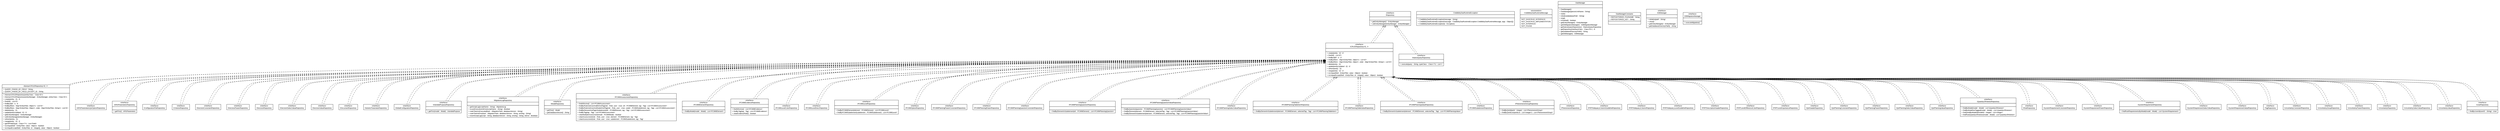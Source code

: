 #!/usr/local/bin/dot
#
# Class diagram 
# Generated by UMLGraph version R5_6-24-gf6e263 (http://www.umlgraph.org/)
#

digraph G {
	edge [fontname="arial",fontsize=10,labelfontname="arial",labelfontsize=10];
	node [fontname="arial",fontsize=10,shape=plaintext];
	nodesep=0.25;
	ranksep=0.5;
	// gov.sandia.cf.dao.AbstractCRUDRepository<E, I>
	c7329 [label=<<table title="gov.sandia.cf.dao.AbstractCRUDRepository" border="0" cellborder="1" cellspacing="0" cellpadding="2" port="p" href="./AbstractCRUDRepository.html">
		<tr><td><table border="0" cellspacing="0" cellpadding="1">
<tr><td align="center" balign="center"><font face="arial italic"> AbstractCRUDRepository&lt;E, I&gt; </font></td></tr>
		</table></td></tr>
		<tr><td><table border="0" cellspacing="0" cellpadding="1">
<tr><td align="left" balign="left"> + QUERY_FINDID_BY_FIELD : String </td></tr>
<tr><td align="left" balign="left"> + QUERY_FINDID_BY_FIELD_EXCEPT_ID : String </td></tr>
		</table></td></tr>
		<tr><td><table border="0" cellspacing="0" cellpadding="1">
<tr><td align="left" balign="left"> + AbstractCRUDRepository(entityClass : Class&lt;E&gt;) </td></tr>
<tr><td align="left" balign="left"> + AbstractCRUDRepository(entityManager : EntityManager, entityClass : Class&lt;E&gt;) </td></tr>
<tr><td align="left" balign="left"> + create(entity : E) : E </td></tr>
<tr><td align="left" balign="left"> + findAll() : List&lt;E&gt; </td></tr>
<tr><td align="left" balign="left"> + findById(id : I) : E </td></tr>
<tr><td align="left" balign="left"> + findBy(filters : Map&lt;EntityFilter, Object&gt;) : List&lt;E&gt; </td></tr>
<tr><td align="left" balign="left"> + findBy(filters : Map&lt;EntityFilter, Object&gt;, order : Map&lt;EntityFilter, String&gt;) : List&lt;E&gt; </td></tr>
<tr><td align="left" balign="left"> + delete(entity : E) </td></tr>
<tr><td align="left" balign="left"> + update(entityUpdated : E) : E </td></tr>
<tr><td align="left" balign="left"> + getEntityManager() : EntityManager </td></tr>
<tr><td align="left" balign="left"> + setEntityManager(entityManager : EntityManager) </td></tr>
<tr><td align="left" balign="left"> + refresh(entity : E) </td></tr>
<tr><td align="left" balign="left"> + merge(entity : E) : E </td></tr>
<tr><td align="left" balign="left"> + getAllFields(type : Class&lt;?&gt;) : List&lt;Field&gt; </td></tr>
<tr><td align="left" balign="left"> + isUnique(field : EntityFilter, value : Object) : boolean </td></tr>
<tr><td align="left" balign="left"> + isUniqueExcept(field : EntityFilter, id : Integer[], value : Object) : boolean </td></tr>
		</table></td></tr>
		</table>>, URL="./AbstractCRUDRepository.html", fontname="arial", fontcolor="black", fontsize=10.0];
	// gov.sandia.cf.dao.CredibilityDaoRuntimeException
	c7330 [label=<<table title="gov.sandia.cf.dao.CredibilityDaoRuntimeException" border="0" cellborder="1" cellspacing="0" cellpadding="2" port="p" href="./CredibilityDaoRuntimeException.html">
		<tr><td><table border="0" cellspacing="0" cellpadding="1">
<tr><td align="center" balign="center"> CredibilityDaoRuntimeException </td></tr>
		</table></td></tr>
		<tr><td><table border="0" cellspacing="0" cellpadding="1">
<tr><td align="left" balign="left">  </td></tr>
		</table></td></tr>
		<tr><td><table border="0" cellspacing="0" cellpadding="1">
<tr><td align="left" balign="left"> + CredibilityDaoRuntimeException(message : String) </td></tr>
<tr><td align="left" balign="left"> + CredibilityDaoRuntimeException(message : CredibilityDaoRuntimeException.CredibilityDaoRuntimeMessage, args : Object[]) </td></tr>
<tr><td align="left" balign="left"> + CredibilityDaoRuntimeException(e : Exception) </td></tr>
		</table></td></tr>
		</table>>, URL="./CredibilityDaoRuntimeException.html", fontname="arial", fontcolor="black", fontsize=10.0];
	// gov.sandia.cf.dao.CredibilityDaoRuntimeException.CredibilityDaoRuntimeMessage
	c7331 [label=<<table title="gov.sandia.cf.dao.CredibilityDaoRuntimeException.CredibilityDaoRuntimeMessage" border="0" cellborder="1" cellspacing="0" cellpadding="2" port="p" href="./CredibilityDaoRuntimeException.CredibilityDaoRuntimeMessage.html">
		<tr><td><table border="0" cellspacing="0" cellpadding="1">
<tr><td align="center" balign="center"> &#171;enumeration&#187; </td></tr>
<tr><td align="center" balign="center"> CredibilityDaoRuntimeMessage </td></tr>
		</table></td></tr>
		<tr><td><table border="0" cellspacing="0" cellpadding="1">
<tr><td align="left" balign="left">  </td></tr>
		</table></td></tr>
		<tr><td><table border="0" cellspacing="0" cellpadding="1">
<tr><td align="left" balign="left"> NOT_DAOCRUD_INTERFACE </td></tr>
<tr><td align="left" balign="left"> NOT_DAOCRUD_IMPLEMENTATION </td></tr>
<tr><td align="left" balign="left"> NOT_INTERFACE </td></tr>
<tr><td align="left" balign="left"> NOT_FOUND </td></tr>
		</table></td></tr>
		</table>>, URL="./CredibilityDaoRuntimeException.CredibilityDaoRuntimeMessage.html", fontname="arial", fontcolor="black", fontsize=10.0];
	// gov.sandia.cf.dao.DaoManager
	c7332 [label=<<table title="gov.sandia.cf.dao.DaoManager" border="0" cellborder="1" cellspacing="0" cellpadding="2" port="p" href="./DaoManager.html">
		<tr><td><table border="0" cellspacing="0" cellpadding="1">
<tr><td align="center" balign="center"> DaoManager </td></tr>
		</table></td></tr>
		<tr><td><table border="0" cellspacing="0" cellpadding="1">
<tr><td align="left" balign="left">  </td></tr>
		</table></td></tr>
		<tr><td><table border="0" cellspacing="0" cellpadding="1">
<tr><td align="left" balign="left"> + DaoManager() </td></tr>
<tr><td align="left" balign="left"> + DaoManager(persistUnitName : String) </td></tr>
<tr><td align="left" balign="left"> + start() </td></tr>
<tr><td align="left" balign="left"> + initialize(databasePath : String) </td></tr>
<tr><td align="left" balign="left"> + stop() </td></tr>
<tr><td align="left" balign="left"> + isStarted() : boolean </td></tr>
<tr><td align="left" balign="left"> + getEntityManager() : EntityManager </td></tr>
<tr><td align="left" balign="left"> + getDbMigrationManager() : IDBMigrationManager </td></tr>
<tr><td align="left" balign="left"> + getNativeQueryRepository() : INativeQueryRepository </td></tr>
<tr><td align="left" balign="left"> + getRepository(interfaceClass : Class&lt;R&gt;) : R </td></tr>
<tr><td align="left" balign="left"> + getDatabaseDirectoryPath() : String </td></tr>
<tr><td align="left" balign="left"> + getDbManager() : IDBManager </td></tr>
		</table></td></tr>
		</table>>, URL="./DaoManager.html", fontname="arial", fontcolor="black", fontsize=10.0];
	// gov.sandia.cf.dao.DaoManagerConstants
	c7333 [label=<<table title="gov.sandia.cf.dao.DaoManagerConstants" border="0" cellborder="1" cellspacing="0" cellpadding="2" port="p" href="./DaoManagerConstants.html">
		<tr><td><table border="0" cellspacing="0" cellpadding="1">
<tr><td align="center" balign="center"> DaoManagerConstants </td></tr>
		</table></td></tr>
		<tr><td><table border="0" cellspacing="0" cellpadding="1">
<tr><td align="left" balign="left"> + REPOSITORIES_FILENAME : String </td></tr>
<tr><td align="left" balign="left"> + REPOSITORIES_KEY : String </td></tr>
		</table></td></tr>
		<tr><td><table border="0" cellspacing="0" cellpadding="1">
<tr><td align="left" balign="left">  </td></tr>
		</table></td></tr>
		</table>>, URL="./DaoManagerConstants.html", fontname="arial", fontcolor="black", fontsize=10.0];
	// gov.sandia.cf.dao.IARGParametersQoIOptionRepository
	c7335 [label=<<table title="gov.sandia.cf.dao.IARGParametersQoIOptionRepository" border="0" cellborder="1" cellspacing="0" cellpadding="2" port="p" href="./IARGParametersQoIOptionRepository.html">
		<tr><td><table border="0" cellspacing="0" cellpadding="1">
<tr><td align="center" balign="center"> &#171;interface&#187; </td></tr>
<tr><td align="center" balign="center"> IARGParametersQoIOptionRepository </td></tr>
		</table></td></tr>
		</table>>, URL="./IARGParametersQoIOptionRepository.html", fontname="arial", fontcolor="black", fontsize=10.0];
	// gov.sandia.cf.dao.IARGParametersRepository
	c7336 [label=<<table title="gov.sandia.cf.dao.IARGParametersRepository" border="0" cellborder="1" cellspacing="0" cellpadding="2" port="p" href="./IARGParametersRepository.html">
		<tr><td><table border="0" cellspacing="0" cellpadding="1">
<tr><td align="center" balign="center"> &#171;interface&#187; </td></tr>
<tr><td align="center" balign="center"> IARGParametersRepository </td></tr>
		</table></td></tr>
		<tr><td><table border="0" cellspacing="0" cellpadding="1">
<tr><td align="left" balign="left">  </td></tr>
		</table></td></tr>
		<tr><td><table border="0" cellspacing="0" cellpadding="1">
<tr><td align="left" balign="left"><font face="arial italic" point-size="10.0"> + getFirst() : ARGParameters </font></td></tr>
		</table></td></tr>
		</table>>, URL="./IARGParametersRepository.html", fontname="arial", fontcolor="black", fontsize=10.0];
	// gov.sandia.cf.dao.IConfigurationFileRepository
	c7337 [label=<<table title="gov.sandia.cf.dao.IConfigurationFileRepository" border="0" cellborder="1" cellspacing="0" cellpadding="2" port="p" href="./IConfigurationFileRepository.html">
		<tr><td><table border="0" cellspacing="0" cellpadding="1">
<tr><td align="center" balign="center"> &#171;interface&#187; </td></tr>
<tr><td align="center" balign="center"> IConfigurationFileRepository </td></tr>
		</table></td></tr>
		</table>>, URL="./IConfigurationFileRepository.html", fontname="arial", fontcolor="black", fontsize=10.0];
	// gov.sandia.cf.dao.ICriterionRepository
	c7338 [label=<<table title="gov.sandia.cf.dao.ICriterionRepository" border="0" cellborder="1" cellspacing="0" cellpadding="2" port="p" href="./ICriterionRepository.html">
		<tr><td><table border="0" cellspacing="0" cellpadding="1">
<tr><td align="center" balign="center"> &#171;interface&#187; </td></tr>
<tr><td align="center" balign="center"> ICriterionRepository </td></tr>
		</table></td></tr>
		</table>>, URL="./ICriterionRepository.html", fontname="arial", fontcolor="black", fontsize=10.0];
	// gov.sandia.cf.dao.ICRUDRepository<E, I>
	c7339 [label=<<table title="gov.sandia.cf.dao.ICRUDRepository" border="0" cellborder="1" cellspacing="0" cellpadding="2" port="p" href="./ICRUDRepository.html">
		<tr><td><table border="0" cellspacing="0" cellpadding="1">
<tr><td align="center" balign="center"> &#171;interface&#187; </td></tr>
<tr><td align="center" balign="center"> ICRUDRepository&lt;E, I&gt; </td></tr>
		</table></td></tr>
		<tr><td><table border="0" cellspacing="0" cellpadding="1">
<tr><td align="left" balign="left">  </td></tr>
		</table></td></tr>
		<tr><td><table border="0" cellspacing="0" cellpadding="1">
<tr><td align="left" balign="left"><font face="arial italic" point-size="10.0"> + create(entity : E) : E </font></td></tr>
<tr><td align="left" balign="left"><font face="arial italic" point-size="10.0"> + findAll() : List&lt;E&gt; </font></td></tr>
<tr><td align="left" balign="left"><font face="arial italic" point-size="10.0"> + findById(id : I) : E </font></td></tr>
<tr><td align="left" balign="left"><font face="arial italic" point-size="10.0"> + findBy(filters : Map&lt;EntityFilter, Object&gt;) : List&lt;E&gt; </font></td></tr>
<tr><td align="left" balign="left"><font face="arial italic" point-size="10.0"> + findBy(filters : Map&lt;EntityFilter, Object&gt;, order : Map&lt;EntityFilter, String&gt;) : List&lt;E&gt; </font></td></tr>
<tr><td align="left" balign="left"><font face="arial italic" point-size="10.0"> + delete(entity : E) </font></td></tr>
<tr><td align="left" balign="left"><font face="arial italic" point-size="10.0"> + update(entityUpdated : E) : E </font></td></tr>
<tr><td align="left" balign="left"><font face="arial italic" point-size="10.0"> + refresh(entity : E) </font></td></tr>
<tr><td align="left" balign="left"><font face="arial italic" point-size="10.0"> + merge(entity : E) : E </font></td></tr>
<tr><td align="left" balign="left"><font face="arial italic" point-size="10.0"> + isUnique(field : EntityFilter, value : Object) : boolean </font></td></tr>
<tr><td align="left" balign="left"><font face="arial italic" point-size="10.0"> + isUniqueExcept(field : EntityFilter, id : Integer[], value : Object) : boolean </font></td></tr>
		</table></td></tr>
		</table>>, URL="./ICRUDRepository.html", fontname="arial", fontcolor="black", fontsize=10.0];
	// gov.sandia.cf.dao.IDBManager
	c7340 [label=<<table title="gov.sandia.cf.dao.IDBManager" border="0" cellborder="1" cellspacing="0" cellpadding="2" port="p" href="./IDBManager.html">
		<tr><td><table border="0" cellspacing="0" cellpadding="1">
<tr><td align="center" balign="center"> &#171;interface&#187; </td></tr>
<tr><td align="center" balign="center"> IDBManager </td></tr>
		</table></td></tr>
		<tr><td><table border="0" cellspacing="0" cellpadding="1">
<tr><td align="left" balign="left">  </td></tr>
		</table></td></tr>
		<tr><td><table border="0" cellspacing="0" cellpadding="1">
<tr><td align="left" balign="left"><font face="arial italic" point-size="10.0"> + initialize(path : String) </font></td></tr>
<tr><td align="left" balign="left"><font face="arial italic" point-size="10.0"> + close() </font></td></tr>
<tr><td align="left" balign="left"><font face="arial italic" point-size="10.0"> + getEntityManager() : EntityManager </font></td></tr>
<tr><td align="left" balign="left"><font face="arial italic" point-size="10.0"> + getDatabaseDirectoryPath() : String </font></td></tr>
		</table></td></tr>
		</table>>, URL="./IDBManager.html", fontname="arial", fontcolor="black", fontsize=10.0];
	// gov.sandia.cf.dao.IDBMigrationManager
	c7341 [label=<<table title="gov.sandia.cf.dao.IDBMigrationManager" border="0" cellborder="1" cellspacing="0" cellpadding="2" port="p" href="./IDBMigrationManager.html">
		<tr><td><table border="0" cellspacing="0" cellpadding="1">
<tr><td align="center" balign="center"> &#171;interface&#187; </td></tr>
<tr><td align="center" balign="center"> IDBMigrationManager </td></tr>
		</table></td></tr>
		<tr><td><table border="0" cellspacing="0" cellpadding="1">
<tr><td align="left" balign="left">  </td></tr>
		</table></td></tr>
		<tr><td><table border="0" cellspacing="0" cellpadding="1">
<tr><td align="left" balign="left"><font face="arial italic" point-size="10.0"> + executeMigration() </font></td></tr>
		</table></td></tr>
		</table>>, URL="./IDBMigrationManager.html", fontname="arial", fontcolor="black", fontsize=10.0];
	// gov.sandia.cf.dao.IDecisionConstraintRepository
	c7342 [label=<<table title="gov.sandia.cf.dao.IDecisionConstraintRepository" border="0" cellborder="1" cellspacing="0" cellpadding="2" port="p" href="./IDecisionConstraintRepository.html">
		<tr><td><table border="0" cellspacing="0" cellpadding="1">
<tr><td align="center" balign="center"> &#171;interface&#187; </td></tr>
<tr><td align="center" balign="center"> IDecisionConstraintRepository </td></tr>
		</table></td></tr>
		</table>>, URL="./IDecisionConstraintRepository.html", fontname="arial", fontcolor="black", fontsize=10.0];
	// gov.sandia.cf.dao.IDecisionParamRepository
	c7343 [label=<<table title="gov.sandia.cf.dao.IDecisionParamRepository" border="0" cellborder="1" cellspacing="0" cellpadding="2" port="p" href="./IDecisionParamRepository.html">
		<tr><td><table border="0" cellspacing="0" cellpadding="1">
<tr><td align="center" balign="center"> &#171;interface&#187; </td></tr>
<tr><td align="center" balign="center"> IDecisionParamRepository </td></tr>
		</table></td></tr>
		</table>>, URL="./IDecisionParamRepository.html", fontname="arial", fontcolor="black", fontsize=10.0];
	// gov.sandia.cf.dao.IDecisionRepository
	c7344 [label=<<table title="gov.sandia.cf.dao.IDecisionRepository" border="0" cellborder="1" cellspacing="0" cellpadding="2" port="p" href="./IDecisionRepository.html">
		<tr><td><table border="0" cellspacing="0" cellpadding="1">
<tr><td align="center" balign="center"> &#171;interface&#187; </td></tr>
<tr><td align="center" balign="center"> IDecisionRepository </td></tr>
		</table></td></tr>
		</table>>, URL="./IDecisionRepository.html", fontname="arial", fontcolor="black", fontsize=10.0];
	// gov.sandia.cf.dao.IDecisionSelectValueRepository
	c7345 [label=<<table title="gov.sandia.cf.dao.IDecisionSelectValueRepository" border="0" cellborder="1" cellspacing="0" cellpadding="2" port="p" href="./IDecisionSelectValueRepository.html">
		<tr><td><table border="0" cellspacing="0" cellpadding="1">
<tr><td align="center" balign="center"> &#171;interface&#187; </td></tr>
<tr><td align="center" balign="center"> IDecisionSelectValueRepository </td></tr>
		</table></td></tr>
		</table>>, URL="./IDecisionSelectValueRepository.html", fontname="arial", fontcolor="black", fontsize=10.0];
	// gov.sandia.cf.dao.IDecisionValueRepository
	c7346 [label=<<table title="gov.sandia.cf.dao.IDecisionValueRepository" border="0" cellborder="1" cellspacing="0" cellpadding="2" port="p" href="./IDecisionValueRepository.html">
		<tr><td><table border="0" cellspacing="0" cellpadding="1">
<tr><td align="center" balign="center"> &#171;interface&#187; </td></tr>
<tr><td align="center" balign="center"> IDecisionValueRepository </td></tr>
		</table></td></tr>
		</table>>, URL="./IDecisionValueRepository.html", fontname="arial", fontcolor="black", fontsize=10.0];
	// gov.sandia.cf.dao.IDocumentRepository
	c7347 [label=<<table title="gov.sandia.cf.dao.IDocumentRepository" border="0" cellborder="1" cellspacing="0" cellpadding="2" port="p" href="./IDocumentRepository.html">
		<tr><td><table border="0" cellspacing="0" cellpadding="1">
<tr><td align="center" balign="center"> &#171;interface&#187; </td></tr>
<tr><td align="center" balign="center"> IDocumentRepository </td></tr>
		</table></td></tr>
		</table>>, URL="./IDocumentRepository.html", fontname="arial", fontcolor="black", fontsize=10.0];
	// gov.sandia.cf.dao.IGenericParameterRepository
	c7348 [label=<<table title="gov.sandia.cf.dao.IGenericParameterRepository" border="0" cellborder="1" cellspacing="0" cellpadding="2" port="p" href="./IGenericParameterRepository.html">
		<tr><td><table border="0" cellspacing="0" cellpadding="1">
<tr><td align="center" balign="center"> &#171;interface&#187; </td></tr>
<tr><td align="center" balign="center"> IGenericParameterRepository </td></tr>
		</table></td></tr>
		</table>>, URL="./IGenericParameterRepository.html", fontname="arial", fontcolor="black", fontsize=10.0];
	// gov.sandia.cf.dao.IGlobalConfigurationRepository
	c7349 [label=<<table title="gov.sandia.cf.dao.IGlobalConfigurationRepository" border="0" cellborder="1" cellspacing="0" cellpadding="2" port="p" href="./IGlobalConfigurationRepository.html">
		<tr><td><table border="0" cellspacing="0" cellpadding="1">
<tr><td align="center" balign="center"> &#171;interface&#187; </td></tr>
<tr><td align="center" balign="center"> IGlobalConfigurationRepository </td></tr>
		</table></td></tr>
		</table>>, URL="./IGlobalConfigurationRepository.html", fontname="arial", fontcolor="black", fontsize=10.0];
	// gov.sandia.cf.dao.IIntendedPurposeRepository
	c7350 [label=<<table title="gov.sandia.cf.dao.IIntendedPurposeRepository" border="0" cellborder="1" cellspacing="0" cellpadding="2" port="p" href="./IIntendedPurposeRepository.html">
		<tr><td><table border="0" cellspacing="0" cellpadding="1">
<tr><td align="center" balign="center"> &#171;interface&#187; </td></tr>
<tr><td align="center" balign="center"> IIntendedPurposeRepository </td></tr>
		</table></td></tr>
		<tr><td><table border="0" cellspacing="0" cellpadding="1">
<tr><td align="left" balign="left">  </td></tr>
		</table></td></tr>
		<tr><td><table border="0" cellspacing="0" cellpadding="1">
<tr><td align="left" balign="left"><font face="arial italic" point-size="10.0"> + getFirst(model : Model) : IntendedPurpose </font></td></tr>
		</table></td></tr>
		</table>>, URL="./IIntendedPurposeRepository.html", fontname="arial", fontcolor="black", fontsize=10.0];
	// gov.sandia.cf.dao.IMigrationLogRepository
	c7351 [label=<<table title="gov.sandia.cf.dao.IMigrationLogRepository" border="0" cellborder="1" cellspacing="0" cellpadding="2" port="p" href="./IMigrationLogRepository.html">
		<tr><td><table border="0" cellspacing="0" cellpadding="1">
<tr><td align="center" balign="center"> &#171;interface&#187; </td></tr>
<tr><td align="center" balign="center"> IMigrationLogRepository </td></tr>
		</table></td></tr>
		<tr><td><table border="0" cellspacing="0" cellpadding="1">
<tr><td align="left" balign="left">  </td></tr>
		</table></td></tr>
		<tr><td><table border="0" cellspacing="0" cellpadding="1">
<tr><td align="left" balign="left"><font face="arial italic" point-size="10.0"> + getScriptLog(scriptName : String) : MigrationLog </font></td></tr>
<tr><td align="left" balign="left"><font face="arial italic" point-size="10.0"> + isLastExecutionInError(scriptName : String) : Boolean </font></td></tr>
<tr><td align="left" balign="left"><font face="arial italic" point-size="10.0"> + markTaskAsExecuted(task : IMigrationTask, databaseVersion : String) </font></td></tr>
<tr><td align="left" balign="left"><font face="arial italic" point-size="10.0"> + markTaskInError(task : IMigrationTask, databaseVersion : String, errorlog : String) </font></td></tr>
<tr><td align="left" balign="left"><font face="arial italic" point-size="10.0"> + insertScriptLog(script : String, databaseVersion : String, errorlog : String, inError : Boolean) </font></td></tr>
		</table></td></tr>
		</table>>, URL="./IMigrationLogRepository.html", fontname="arial", fontcolor="black", fontsize=10.0];
	// gov.sandia.cf.dao.IModelRepository
	c7352 [label=<<table title="gov.sandia.cf.dao.IModelRepository" border="0" cellborder="1" cellspacing="0" cellpadding="2" port="p" href="./IModelRepository.html">
		<tr><td><table border="0" cellspacing="0" cellpadding="1">
<tr><td align="center" balign="center"> &#171;interface&#187; </td></tr>
<tr><td align="center" balign="center"> IModelRepository </td></tr>
		</table></td></tr>
		<tr><td><table border="0" cellspacing="0" cellpadding="1">
<tr><td align="left" balign="left">  </td></tr>
		</table></td></tr>
		<tr><td><table border="0" cellspacing="0" cellpadding="1">
<tr><td align="left" balign="left"><font face="arial italic" point-size="10.0"> + getFirst() : Model </font></td></tr>
<tr><td align="left" balign="left"><font face="arial italic" point-size="10.0"> + getDatabaseVersion() : String </font></td></tr>
		</table></td></tr>
		</table>>, URL="./IModelRepository.html", fontname="arial", fontcolor="black", fontsize=10.0];
	// gov.sandia.cf.dao.INativeQueryRepository
	c7413 [label=<<table title="gov.sandia.cf.dao.INativeQueryRepository" border="0" cellborder="1" cellspacing="0" cellpadding="2" port="p" href="./INativeQueryRepository.html">
		<tr><td><table border="0" cellspacing="0" cellpadding="1">
<tr><td align="center" balign="center"> &#171;interface&#187; </td></tr>
<tr><td align="center" balign="center"> INativeQueryRepository </td></tr>
		</table></td></tr>
		<tr><td><table border="0" cellspacing="0" cellpadding="1">
<tr><td align="left" balign="left">  </td></tr>
		</table></td></tr>
		<tr><td><table border="0" cellspacing="0" cellpadding="1">
<tr><td align="left" balign="left"><font face="arial italic" point-size="10.0"> + execute(query : String, typeClass : Class&lt;?&gt;) : List&lt;&gt; </font></td></tr>
		</table></td></tr>
		</table>>, URL="./INativeQueryRepository.html", fontname="arial", fontcolor="black", fontsize=10.0];
	// gov.sandia.cf.dao.IPCMMAssessmentRepository
	c7414 [label=<<table title="gov.sandia.cf.dao.IPCMMAssessmentRepository" border="0" cellborder="1" cellspacing="0" cellpadding="2" port="p" href="./IPCMMAssessmentRepository.html">
		<tr><td><table border="0" cellspacing="0" cellpadding="1">
<tr><td align="center" balign="center"> &#171;interface&#187; </td></tr>
<tr><td align="center" balign="center"> IPCMMAssessmentRepository </td></tr>
		</table></td></tr>
		<tr><td><table border="0" cellspacing="0" cellpadding="1">
<tr><td align="left" balign="left">  </td></tr>
		</table></td></tr>
		<tr><td><table border="0" cellspacing="0" cellpadding="1">
<tr><td align="left" balign="left"><font face="arial italic" point-size="10.0"> + findAllActive() : List&lt;PCMMAssessment&gt; </font></td></tr>
<tr><td align="left" balign="left"><font face="arial italic" point-size="10.0"> + findByRoleAndUserAndEltAndTag(role : Role, user : User, elt : PCMMElement, tag : Tag) : List&lt;PCMMAssessment&gt; </font></td></tr>
<tr><td align="left" balign="left"><font face="arial italic" point-size="10.0"> + findByRoleAndUserAndSubeltAndTag(role : Role, user : User, subelt : PCMMSubelement, tag : Tag) : List&lt;PCMMAssessment&gt; </font></td></tr>
<tr><td align="left" balign="left"><font face="arial italic" point-size="10.0"> + findByElementAndTagInSubelement(elt : PCMMElement, tag : Tag) : List&lt;PCMMAssessment&gt; </font></td></tr>
<tr><td align="left" balign="left"><font face="arial italic" point-size="10.0"> + findByTag(tag : Tag) : List&lt;PCMMAssessment&gt; </font></td></tr>
<tr><td align="left" balign="left"><font face="arial italic" point-size="10.0"> + clearMultipleAssessment(mode : PCMMMode) : boolean </font></td></tr>
<tr><td align="left" balign="left"><font face="arial italic" point-size="10.0"> + clearAssessment(role : Role, user : User, element : PCMMElement, tag : Tag) </font></td></tr>
<tr><td align="left" balign="left"><font face="arial italic" point-size="10.0"> + clearAssessment(role : Role, user : User, subelement : PCMMSubelement, tag : Tag) </font></td></tr>
		</table></td></tr>
		</table>>, URL="./IPCMMAssessmentRepository.html", fontname="arial", fontcolor="black", fontsize=10.0];
	// gov.sandia.cf.dao.IPCMMElementRepository
	c7415 [label=<<table title="gov.sandia.cf.dao.IPCMMElementRepository" border="0" cellborder="1" cellspacing="0" cellpadding="2" port="p" href="./IPCMMElementRepository.html">
		<tr><td><table border="0" cellspacing="0" cellpadding="1">
<tr><td align="center" balign="center"> &#171;interface&#187; </td></tr>
<tr><td align="center" balign="center"> IPCMMElementRepository </td></tr>
		</table></td></tr>
		<tr><td><table border="0" cellspacing="0" cellpadding="1">
<tr><td align="left" balign="left">  </td></tr>
		</table></td></tr>
		<tr><td><table border="0" cellspacing="0" cellpadding="1">
<tr><td align="left" balign="left"><font face="arial italic" point-size="10.0"> + findByModel(model : Model) : List&lt;PCMMElement&gt; </font></td></tr>
		</table></td></tr>
		</table>>, URL="./IPCMMElementRepository.html", fontname="arial", fontcolor="black", fontsize=10.0];
	// gov.sandia.cf.dao.IPCMMEvidenceRepository
	c7416 [label=<<table title="gov.sandia.cf.dao.IPCMMEvidenceRepository" border="0" cellborder="1" cellspacing="0" cellpadding="2" port="p" href="./IPCMMEvidenceRepository.html">
		<tr><td><table border="0" cellspacing="0" cellpadding="1">
<tr><td align="center" balign="center"> &#171;interface&#187; </td></tr>
<tr><td align="center" balign="center"> IPCMMEvidenceRepository </td></tr>
		</table></td></tr>
		<tr><td><table border="0" cellspacing="0" cellpadding="1">
<tr><td align="left" balign="left">  </td></tr>
		</table></td></tr>
		<tr><td><table border="0" cellspacing="0" cellpadding="1">
<tr><td align="left" balign="left"><font face="arial italic" point-size="10.0"> + findAllActive() : List&lt;PCMMEvidence&gt; </font></td></tr>
<tr><td align="left" balign="left"><font face="arial italic" point-size="10.0"> + findByTag(tag : Tag) : List&lt;PCMMEvidence&gt; </font></td></tr>
<tr><td align="left" balign="left"><font face="arial italic" point-size="10.0"> + clearEvidencePath() : boolean </font></td></tr>
		</table></td></tr>
		</table>>, URL="./IPCMMEvidenceRepository.html", fontname="arial", fontcolor="black", fontsize=10.0];
	// gov.sandia.cf.dao.IPCMMLevelColorRepository
	c7417 [label=<<table title="gov.sandia.cf.dao.IPCMMLevelColorRepository" border="0" cellborder="1" cellspacing="0" cellpadding="2" port="p" href="./IPCMMLevelColorRepository.html">
		<tr><td><table border="0" cellspacing="0" cellpadding="1">
<tr><td align="center" balign="center"> &#171;interface&#187; </td></tr>
<tr><td align="center" balign="center"> IPCMMLevelColorRepository </td></tr>
		</table></td></tr>
		</table>>, URL="./IPCMMLevelColorRepository.html", fontname="arial", fontcolor="black", fontsize=10.0];
	// gov.sandia.cf.dao.IPCMMLevelDescRepository
	c7418 [label=<<table title="gov.sandia.cf.dao.IPCMMLevelDescRepository" border="0" cellborder="1" cellspacing="0" cellpadding="2" port="p" href="./IPCMMLevelDescRepository.html">
		<tr><td><table border="0" cellspacing="0" cellpadding="1">
<tr><td align="center" balign="center"> &#171;interface&#187; </td></tr>
<tr><td align="center" balign="center"> IPCMMLevelDescRepository </td></tr>
		</table></td></tr>
		</table>>, URL="./IPCMMLevelDescRepository.html", fontname="arial", fontcolor="black", fontsize=10.0];
	// gov.sandia.cf.dao.IPCMMLevelRepository
	c7419 [label=<<table title="gov.sandia.cf.dao.IPCMMLevelRepository" border="0" cellborder="1" cellspacing="0" cellpadding="2" port="p" href="./IPCMMLevelRepository.html">
		<tr><td><table border="0" cellspacing="0" cellpadding="1">
<tr><td align="center" balign="center"> &#171;interface&#187; </td></tr>
<tr><td align="center" balign="center"> IPCMMLevelRepository </td></tr>
		</table></td></tr>
		<tr><td><table border="0" cellspacing="0" cellpadding="1">
<tr><td align="left" balign="left">  </td></tr>
		</table></td></tr>
		<tr><td><table border="0" cellspacing="0" cellpadding="1">
<tr><td align="left" balign="left"><font face="arial italic" point-size="10.0"> + findByPCMMElement(element : PCMMElement) : List&lt;PCMMLevel&gt; </font></td></tr>
<tr><td align="left" balign="left"><font face="arial italic" point-size="10.0"> + findByPCMMSubelement(subelement : PCMMSubelement) : List&lt;PCMMLevel&gt; </font></td></tr>
		</table></td></tr>
		</table>>, URL="./IPCMMLevelRepository.html", fontname="arial", fontcolor="black", fontsize=10.0];
	// gov.sandia.cf.dao.IPCMMOptionRepository
	c7420 [label=<<table title="gov.sandia.cf.dao.IPCMMOptionRepository" border="0" cellborder="1" cellspacing="0" cellpadding="2" port="p" href="./IPCMMOptionRepository.html">
		<tr><td><table border="0" cellspacing="0" cellpadding="1">
<tr><td align="center" balign="center"> &#171;interface&#187; </td></tr>
<tr><td align="center" balign="center"> IPCMMOptionRepository </td></tr>
		</table></td></tr>
		</table>>, URL="./IPCMMOptionRepository.html", fontname="arial", fontcolor="black", fontsize=10.0];
	// gov.sandia.cf.dao.IPCMMPlanningParamConstraintRepository
	c7421 [label=<<table title="gov.sandia.cf.dao.IPCMMPlanningParamConstraintRepository" border="0" cellborder="1" cellspacing="0" cellpadding="2" port="p" href="./IPCMMPlanningParamConstraintRepository.html">
		<tr><td><table border="0" cellspacing="0" cellpadding="1">
<tr><td align="center" balign="center"> &#171;interface&#187; </td></tr>
<tr><td align="center" balign="center"> IPCMMPlanningParamConstraintRepository </td></tr>
		</table></td></tr>
		</table>>, URL="./IPCMMPlanningParamConstraintRepository.html", fontname="arial", fontcolor="black", fontsize=10.0];
	// gov.sandia.cf.dao.IPCMMPlanningParamRepository
	c7422 [label=<<table title="gov.sandia.cf.dao.IPCMMPlanningParamRepository" border="0" cellborder="1" cellspacing="0" cellpadding="2" port="p" href="./IPCMMPlanningParamRepository.html">
		<tr><td><table border="0" cellspacing="0" cellpadding="1">
<tr><td align="center" balign="center"> &#171;interface&#187; </td></tr>
<tr><td align="center" balign="center"> IPCMMPlanningParamRepository </td></tr>
		</table></td></tr>
		</table>>, URL="./IPCMMPlanningParamRepository.html", fontname="arial", fontcolor="black", fontsize=10.0];
	// gov.sandia.cf.dao.IPCMMPlanningQuestionConstraintRepository
	c7423 [label=<<table title="gov.sandia.cf.dao.IPCMMPlanningQuestionConstraintRepository" border="0" cellborder="1" cellspacing="0" cellpadding="2" port="p" href="./IPCMMPlanningQuestionConstraintRepository.html">
		<tr><td><table border="0" cellspacing="0" cellpadding="1">
<tr><td align="center" balign="center"> &#171;interface&#187; </td></tr>
<tr><td align="center" balign="center"> IPCMMPlanningQuestionConstraintRepository </td></tr>
		</table></td></tr>
		</table>>, URL="./IPCMMPlanningQuestionConstraintRepository.html", fontname="arial", fontcolor="black", fontsize=10.0];
	// gov.sandia.cf.dao.IPCMMPlanningQuestionRepository
	c7424 [label=<<table title="gov.sandia.cf.dao.IPCMMPlanningQuestionRepository" border="0" cellborder="1" cellspacing="0" cellpadding="2" port="p" href="./IPCMMPlanningQuestionRepository.html">
		<tr><td><table border="0" cellspacing="0" cellpadding="1">
<tr><td align="center" balign="center"> &#171;interface&#187; </td></tr>
<tr><td align="center" balign="center"> IPCMMPlanningQuestionRepository </td></tr>
		</table></td></tr>
		<tr><td><table border="0" cellspacing="0" cellpadding="1">
<tr><td align="left" balign="left">  </td></tr>
		</table></td></tr>
		<tr><td><table border="0" cellspacing="0" cellpadding="1">
<tr><td align="left" balign="left"><font face="arial italic" point-size="10.0"> + findByElementInSubelement(elt : PCMMElement) : List&lt;PCMMPlanningQuestion&gt; </font></td></tr>
		</table></td></tr>
		</table>>, URL="./IPCMMPlanningQuestionRepository.html", fontname="arial", fontcolor="black", fontsize=10.0];
	// gov.sandia.cf.dao.IPCMMPlanningQuestionValueRepository
	c7425 [label=<<table title="gov.sandia.cf.dao.IPCMMPlanningQuestionValueRepository" border="0" cellborder="1" cellspacing="0" cellpadding="2" port="p" href="./IPCMMPlanningQuestionValueRepository.html">
		<tr><td><table border="0" cellspacing="0" cellpadding="1">
<tr><td align="center" balign="center"> &#171;interface&#187; </td></tr>
<tr><td align="center" balign="center"> IPCMMPlanningQuestionValueRepository </td></tr>
		</table></td></tr>
		<tr><td><table border="0" cellspacing="0" cellpadding="1">
<tr><td align="left" balign="left">  </td></tr>
		</table></td></tr>
		<tr><td><table border="0" cellspacing="0" cellpadding="1">
<tr><td align="left" balign="left"><font face="arial italic" point-size="10.0"> + findByQuestion(question : PCMMPlanningQuestion) : List&lt;PCMMPlanningQuestionValue&gt; </font></td></tr>
<tr><td align="left" balign="left"><font face="arial italic" point-size="10.0"> + findByElement(element : PCMMElement, selectedTag : Tag) : List&lt;PCMMPlanningQuestionValue&gt; </font></td></tr>
<tr><td align="left" balign="left"><font face="arial italic" point-size="10.0"> + findByElementInSubelement(element : PCMMElement, selectedTag : Tag) : List&lt;PCMMPlanningQuestionValue&gt; </font></td></tr>
		</table></td></tr>
		</table>>, URL="./IPCMMPlanningQuestionValueRepository.html", fontname="arial", fontcolor="black", fontsize=10.0];
	// gov.sandia.cf.dao.IPCMMPlanningSelectValueRepository
	c7426 [label=<<table title="gov.sandia.cf.dao.IPCMMPlanningSelectValueRepository" border="0" cellborder="1" cellspacing="0" cellpadding="2" port="p" href="./IPCMMPlanningSelectValueRepository.html">
		<tr><td><table border="0" cellspacing="0" cellpadding="1">
<tr><td align="center" balign="center"> &#171;interface&#187; </td></tr>
<tr><td align="center" balign="center"> IPCMMPlanningSelectValueRepository </td></tr>
		</table></td></tr>
		</table>>, URL="./IPCMMPlanningSelectValueRepository.html", fontname="arial", fontcolor="black", fontsize=10.0];
	// gov.sandia.cf.dao.IPCMMPlanningTableItemRepository
	c7427 [label=<<table title="gov.sandia.cf.dao.IPCMMPlanningTableItemRepository" border="0" cellborder="1" cellspacing="0" cellpadding="2" port="p" href="./IPCMMPlanningTableItemRepository.html">
		<tr><td><table border="0" cellspacing="0" cellpadding="1">
<tr><td align="center" balign="center"> &#171;interface&#187; </td></tr>
<tr><td align="center" balign="center"> IPCMMPlanningTableItemRepository </td></tr>
		</table></td></tr>
		<tr><td><table border="0" cellspacing="0" cellpadding="1">
<tr><td align="left" balign="left">  </td></tr>
		</table></td></tr>
		<tr><td><table border="0" cellspacing="0" cellpadding="1">
<tr><td align="left" balign="left"><font face="arial italic" point-size="10.0"> + findByElementInSubelement(element : PCMMElement, selectedTag : Tag) : List&lt;PCMMPlanningTableItem&gt; </font></td></tr>
		</table></td></tr>
		</table>>, URL="./IPCMMPlanningTableItemRepository.html", fontname="arial", fontcolor="black", fontsize=10.0];
	// gov.sandia.cf.dao.IPCMMPlanningTableValueRepository
	c7428 [label=<<table title="gov.sandia.cf.dao.IPCMMPlanningTableValueRepository" border="0" cellborder="1" cellspacing="0" cellpadding="2" port="p" href="./IPCMMPlanningTableValueRepository.html">
		<tr><td><table border="0" cellspacing="0" cellpadding="1">
<tr><td align="center" balign="center"> &#171;interface&#187; </td></tr>
<tr><td align="center" balign="center"> IPCMMPlanningTableValueRepository </td></tr>
		</table></td></tr>
		</table>>, URL="./IPCMMPlanningTableValueRepository.html", fontname="arial", fontcolor="black", fontsize=10.0];
	// gov.sandia.cf.dao.IPCMMPlanningValueRepository
	c7429 [label=<<table title="gov.sandia.cf.dao.IPCMMPlanningValueRepository" border="0" cellborder="1" cellspacing="0" cellpadding="2" port="p" href="./IPCMMPlanningValueRepository.html">
		<tr><td><table border="0" cellspacing="0" cellpadding="1">
<tr><td align="center" balign="center"> &#171;interface&#187; </td></tr>
<tr><td align="center" balign="center"> IPCMMPlanningValueRepository </td></tr>
		</table></td></tr>
		<tr><td><table border="0" cellspacing="0" cellpadding="1">
<tr><td align="left" balign="left">  </td></tr>
		</table></td></tr>
		<tr><td><table border="0" cellspacing="0" cellpadding="1">
<tr><td align="left" balign="left"><font face="arial italic" point-size="10.0"> + findByElementInSubelement(element : PCMMElement, selectedTag : Tag) : List&lt;PCMMPlanningValue&gt; </font></td></tr>
		</table></td></tr>
		</table>>, URL="./IPCMMPlanningValueRepository.html", fontname="arial", fontcolor="black", fontsize=10.0];
	// gov.sandia.cf.dao.IPCMMSubelementRepository
	c7430 [label=<<table title="gov.sandia.cf.dao.IPCMMSubelementRepository" border="0" cellborder="1" cellspacing="0" cellpadding="2" port="p" href="./IPCMMSubelementRepository.html">
		<tr><td><table border="0" cellspacing="0" cellpadding="1">
<tr><td align="center" balign="center"> &#171;interface&#187; </td></tr>
<tr><td align="center" balign="center"> IPCMMSubelementRepository </td></tr>
		</table></td></tr>
		</table>>, URL="./IPCMMSubelementRepository.html", fontname="arial", fontcolor="black", fontsize=10.0];
	// gov.sandia.cf.dao.IPhenomenonGroupRepository
	c7431 [label=<<table title="gov.sandia.cf.dao.IPhenomenonGroupRepository" border="0" cellborder="1" cellspacing="0" cellpadding="2" port="p" href="./IPhenomenonGroupRepository.html">
		<tr><td><table border="0" cellspacing="0" cellpadding="1">
<tr><td align="center" balign="center"> &#171;interface&#187; </td></tr>
<tr><td align="center" balign="center"> IPhenomenonGroupRepository </td></tr>
		</table></td></tr>
		<tr><td><table border="0" cellspacing="0" cellpadding="1">
<tr><td align="left" balign="left">  </td></tr>
		</table></td></tr>
		<tr><td><table border="0" cellspacing="0" cellpadding="1">
<tr><td align="left" balign="left"><font face="arial italic" point-size="10.0"> + findByQoiId(qoiId : Integer) : List&lt;PhenomenonGroup&gt; </font></td></tr>
<tr><td align="left" balign="left"><font face="arial italic" point-size="10.0"> + findByQoiIdList(qoiIdList : List&lt;Integer&gt;) : List&lt;PhenomenonGroup&gt; </font></td></tr>
		</table></td></tr>
		</table>>, URL="./IPhenomenonGroupRepository.html", fontname="arial", fontcolor="black", fontsize=10.0];
	// gov.sandia.cf.dao.IPhenomenonRepository
	c7432 [label=<<table title="gov.sandia.cf.dao.IPhenomenonRepository" border="0" cellborder="1" cellspacing="0" cellpadding="2" port="p" href="./IPhenomenonRepository.html">
		<tr><td><table border="0" cellspacing="0" cellpadding="1">
<tr><td align="center" balign="center"> &#171;interface&#187; </td></tr>
<tr><td align="center" balign="center"> IPhenomenonRepository </td></tr>
		</table></td></tr>
		</table>>, URL="./IPhenomenonRepository.html", fontname="arial", fontcolor="black", fontsize=10.0];
	// gov.sandia.cf.dao.IPIRTAdequacyColumnGuidelineRepository
	c7433 [label=<<table title="gov.sandia.cf.dao.IPIRTAdequacyColumnGuidelineRepository" border="0" cellborder="1" cellspacing="0" cellpadding="2" port="p" href="./IPIRTAdequacyColumnGuidelineRepository.html">
		<tr><td><table border="0" cellspacing="0" cellpadding="1">
<tr><td align="center" balign="center"> &#171;interface&#187; </td></tr>
<tr><td align="center" balign="center"> IPIRTAdequacyColumnGuidelineRepository </td></tr>
		</table></td></tr>
		</table>>, URL="./IPIRTAdequacyColumnGuidelineRepository.html", fontname="arial", fontcolor="black", fontsize=10.0];
	// gov.sandia.cf.dao.IPIRTAdequacyColumnRepository
	c7434 [label=<<table title="gov.sandia.cf.dao.IPIRTAdequacyColumnRepository" border="0" cellborder="1" cellspacing="0" cellpadding="2" port="p" href="./IPIRTAdequacyColumnRepository.html">
		<tr><td><table border="0" cellspacing="0" cellpadding="1">
<tr><td align="center" balign="center"> &#171;interface&#187; </td></tr>
<tr><td align="center" balign="center"> IPIRTAdequacyColumnRepository </td></tr>
		</table></td></tr>
		</table>>, URL="./IPIRTAdequacyColumnRepository.html", fontname="arial", fontcolor="black", fontsize=10.0];
	// gov.sandia.cf.dao.IPIRTAdequacyLevelGuidelineRepository
	c7435 [label=<<table title="gov.sandia.cf.dao.IPIRTAdequacyLevelGuidelineRepository" border="0" cellborder="1" cellspacing="0" cellpadding="2" port="p" href="./IPIRTAdequacyLevelGuidelineRepository.html">
		<tr><td><table border="0" cellspacing="0" cellpadding="1">
<tr><td align="center" balign="center"> &#171;interface&#187; </td></tr>
<tr><td align="center" balign="center"> IPIRTAdequacyLevelGuidelineRepository </td></tr>
		</table></td></tr>
		</table>>, URL="./IPIRTAdequacyLevelGuidelineRepository.html", fontname="arial", fontcolor="black", fontsize=10.0];
	// gov.sandia.cf.dao.IPIRTDescriptionHeaderRepository
	c7436 [label=<<table title="gov.sandia.cf.dao.IPIRTDescriptionHeaderRepository" border="0" cellborder="1" cellspacing="0" cellpadding="2" port="p" href="./IPIRTDescriptionHeaderRepository.html">
		<tr><td><table border="0" cellspacing="0" cellpadding="1">
<tr><td align="center" balign="center"> &#171;interface&#187; </td></tr>
<tr><td align="center" balign="center"> IPIRTDescriptionHeaderRepository </td></tr>
		</table></td></tr>
		</table>>, URL="./IPIRTDescriptionHeaderRepository.html", fontname="arial", fontcolor="black", fontsize=10.0];
	// gov.sandia.cf.dao.IPIRTLevelDifferenceColorRepository
	c7437 [label=<<table title="gov.sandia.cf.dao.IPIRTLevelDifferenceColorRepository" border="0" cellborder="1" cellspacing="0" cellpadding="2" port="p" href="./IPIRTLevelDifferenceColorRepository.html">
		<tr><td><table border="0" cellspacing="0" cellpadding="1">
<tr><td align="center" balign="center"> &#171;interface&#187; </td></tr>
<tr><td align="center" balign="center"> IPIRTLevelDifferenceColorRepository </td></tr>
		</table></td></tr>
		</table>>, URL="./IPIRTLevelDifferenceColorRepository.html", fontname="arial", fontcolor="black", fontsize=10.0];
	// gov.sandia.cf.dao.IPIRTLevelImportanceRepository
	c7438 [label=<<table title="gov.sandia.cf.dao.IPIRTLevelImportanceRepository" border="0" cellborder="1" cellspacing="0" cellpadding="2" port="p" href="./IPIRTLevelImportanceRepository.html">
		<tr><td><table border="0" cellspacing="0" cellpadding="1">
<tr><td align="center" balign="center"> &#171;interface&#187; </td></tr>
<tr><td align="center" balign="center"> IPIRTLevelImportanceRepository </td></tr>
		</table></td></tr>
		</table>>, URL="./IPIRTLevelImportanceRepository.html", fontname="arial", fontcolor="black", fontsize=10.0];
	// gov.sandia.cf.dao.IQoIHeaderRepository
	c7439 [label=<<table title="gov.sandia.cf.dao.IQoIHeaderRepository" border="0" cellborder="1" cellspacing="0" cellpadding="2" port="p" href="./IQoIHeaderRepository.html">
		<tr><td><table border="0" cellspacing="0" cellpadding="1">
<tr><td align="center" balign="center"> &#171;interface&#187; </td></tr>
<tr><td align="center" balign="center"> IQoIHeaderRepository </td></tr>
		</table></td></tr>
		</table>>, URL="./IQoIHeaderRepository.html", fontname="arial", fontcolor="black", fontsize=10.0];
	// gov.sandia.cf.dao.IQoIPlanningConstraintRepository
	c7440 [label=<<table title="gov.sandia.cf.dao.IQoIPlanningConstraintRepository" border="0" cellborder="1" cellspacing="0" cellpadding="2" port="p" href="./IQoIPlanningConstraintRepository.html">
		<tr><td><table border="0" cellspacing="0" cellpadding="1">
<tr><td align="center" balign="center"> &#171;interface&#187; </td></tr>
<tr><td align="center" balign="center"> IQoIPlanningConstraintRepository </td></tr>
		</table></td></tr>
		</table>>, URL="./IQoIPlanningConstraintRepository.html", fontname="arial", fontcolor="black", fontsize=10.0];
	// gov.sandia.cf.dao.IQoIPlanningParamRepository
	c7441 [label=<<table title="gov.sandia.cf.dao.IQoIPlanningParamRepository" border="0" cellborder="1" cellspacing="0" cellpadding="2" port="p" href="./IQoIPlanningParamRepository.html">
		<tr><td><table border="0" cellspacing="0" cellpadding="1">
<tr><td align="center" balign="center"> &#171;interface&#187; </td></tr>
<tr><td align="center" balign="center"> IQoIPlanningParamRepository </td></tr>
		</table></td></tr>
		</table>>, URL="./IQoIPlanningParamRepository.html", fontname="arial", fontcolor="black", fontsize=10.0];
	// gov.sandia.cf.dao.IQoIPlanningSelectValueRepository
	c7442 [label=<<table title="gov.sandia.cf.dao.IQoIPlanningSelectValueRepository" border="0" cellborder="1" cellspacing="0" cellpadding="2" port="p" href="./IQoIPlanningSelectValueRepository.html">
		<tr><td><table border="0" cellspacing="0" cellpadding="1">
<tr><td align="center" balign="center"> &#171;interface&#187; </td></tr>
<tr><td align="center" balign="center"> IQoIPlanningSelectValueRepository </td></tr>
		</table></td></tr>
		</table>>, URL="./IQoIPlanningSelectValueRepository.html", fontname="arial", fontcolor="black", fontsize=10.0];
	// gov.sandia.cf.dao.IQoIPlanningValueRepository
	c7443 [label=<<table title="gov.sandia.cf.dao.IQoIPlanningValueRepository" border="0" cellborder="1" cellspacing="0" cellpadding="2" port="p" href="./IQoIPlanningValueRepository.html">
		<tr><td><table border="0" cellspacing="0" cellpadding="1">
<tr><td align="center" balign="center"> &#171;interface&#187; </td></tr>
<tr><td align="center" balign="center"> IQoIPlanningValueRepository </td></tr>
		</table></td></tr>
		</table>>, URL="./IQoIPlanningValueRepository.html", fontname="arial", fontcolor="black", fontsize=10.0];
	// gov.sandia.cf.dao.IQuantityOfInterestRepository
	c7444 [label=<<table title="gov.sandia.cf.dao.IQuantityOfInterestRepository" border="0" cellborder="1" cellspacing="0" cellpadding="2" port="p" href="./IQuantityOfInterestRepository.html">
		<tr><td><table border="0" cellspacing="0" cellpadding="1">
<tr><td align="center" balign="center"> &#171;interface&#187; </td></tr>
<tr><td align="center" balign="center"> IQuantityOfInterestRepository </td></tr>
		</table></td></tr>
		<tr><td><table border="0" cellspacing="0" cellpadding="1">
<tr><td align="left" balign="left">  </td></tr>
		</table></td></tr>
		<tr><td><table border="0" cellspacing="0" cellpadding="1">
<tr><td align="left" balign="left"><font face="arial italic" point-size="10.0"> + findByModel(model : Model) : List&lt;QuantityOfInterest&gt; </font></td></tr>
<tr><td align="left" balign="left"><font face="arial italic" point-size="10.0"> + findByModelNotTagged(model : Model) : List&lt;QuantityOfInterest&gt; </font></td></tr>
<tr><td align="left" balign="left"><font face="arial italic" point-size="10.0"> + findQoiIdByModelId(modelId : Integer) : List&lt;Integer&gt; </font></td></tr>
<tr><td align="left" balign="left"><font face="arial italic" point-size="10.0"> + findRootQuantityOfInterest(model : Model) : List&lt;QuantityOfInterest&gt; </font></td></tr>
		</table></td></tr>
		</table>>, URL="./IQuantityOfInterestRepository.html", fontname="arial", fontcolor="black", fontsize=10.0];
	// gov.sandia.cf.dao.IRepository
	c7445 [label=<<table title="gov.sandia.cf.dao.IRepository" border="0" cellborder="1" cellspacing="0" cellpadding="2" port="p" href="./IRepository.html">
		<tr><td><table border="0" cellspacing="0" cellpadding="1">
<tr><td align="center" balign="center"> &#171;interface&#187; </td></tr>
<tr><td align="center" balign="center"> IRepository </td></tr>
		</table></td></tr>
		<tr><td><table border="0" cellspacing="0" cellpadding="1">
<tr><td align="left" balign="left">  </td></tr>
		</table></td></tr>
		<tr><td><table border="0" cellspacing="0" cellpadding="1">
<tr><td align="left" balign="left"><font face="arial italic" point-size="10.0"> + getEntityManager() : EntityManager </font></td></tr>
<tr><td align="left" balign="left"><font face="arial italic" point-size="10.0"> + setEntityManager(entityManager : EntityManager) </font></td></tr>
		</table></td></tr>
		</table>>, URL="./IRepository.html", fontname="arial", fontcolor="black", fontsize=10.0];
	// gov.sandia.cf.dao.IRoleRepository
	c7446 [label=<<table title="gov.sandia.cf.dao.IRoleRepository" border="0" cellborder="1" cellspacing="0" cellpadding="2" port="p" href="./IRoleRepository.html">
		<tr><td><table border="0" cellspacing="0" cellpadding="1">
<tr><td align="center" balign="center"> &#171;interface&#187; </td></tr>
<tr><td align="center" balign="center"> IRoleRepository </td></tr>
		</table></td></tr>
		</table>>, URL="./IRoleRepository.html", fontname="arial", fontcolor="black", fontsize=10.0];
	// gov.sandia.cf.dao.ISystemRequirementConstraintRepository
	c7447 [label=<<table title="gov.sandia.cf.dao.ISystemRequirementConstraintRepository" border="0" cellborder="1" cellspacing="0" cellpadding="2" port="p" href="./ISystemRequirementConstraintRepository.html">
		<tr><td><table border="0" cellspacing="0" cellpadding="1">
<tr><td align="center" balign="center"> &#171;interface&#187; </td></tr>
<tr><td align="center" balign="center"> ISystemRequirementConstraintRepository </td></tr>
		</table></td></tr>
		</table>>, URL="./ISystemRequirementConstraintRepository.html", fontname="arial", fontcolor="black", fontsize=10.0];
	// gov.sandia.cf.dao.ISystemRequirementParamRepository
	c7448 [label=<<table title="gov.sandia.cf.dao.ISystemRequirementParamRepository" border="0" cellborder="1" cellspacing="0" cellpadding="2" port="p" href="./ISystemRequirementParamRepository.html">
		<tr><td><table border="0" cellspacing="0" cellpadding="1">
<tr><td align="center" balign="center"> &#171;interface&#187; </td></tr>
<tr><td align="center" balign="center"> ISystemRequirementParamRepository </td></tr>
		</table></td></tr>
		</table>>, URL="./ISystemRequirementParamRepository.html", fontname="arial", fontcolor="black", fontsize=10.0];
	// gov.sandia.cf.dao.ISystemRequirementRepository
	c7449 [label=<<table title="gov.sandia.cf.dao.ISystemRequirementRepository" border="0" cellborder="1" cellspacing="0" cellpadding="2" port="p" href="./ISystemRequirementRepository.html">
		<tr><td><table border="0" cellspacing="0" cellpadding="1">
<tr><td align="center" balign="center"> &#171;interface&#187; </td></tr>
<tr><td align="center" balign="center"> ISystemRequirementRepository </td></tr>
		</table></td></tr>
		<tr><td><table border="0" cellspacing="0" cellpadding="1">
<tr><td align="left" balign="left">  </td></tr>
		</table></td></tr>
		<tr><td><table border="0" cellspacing="0" cellpadding="1">
<tr><td align="left" balign="left"><font face="arial italic" point-size="10.0"> + findRootRequirementsByModel(model : Model) : List&lt;SystemRequirement&gt; </font></td></tr>
		</table></td></tr>
		</table>>, URL="./ISystemRequirementRepository.html", fontname="arial", fontcolor="black", fontsize=10.0];
	// gov.sandia.cf.dao.ISystemRequirementSelectValueRepository
	c7450 [label=<<table title="gov.sandia.cf.dao.ISystemRequirementSelectValueRepository" border="0" cellborder="1" cellspacing="0" cellpadding="2" port="p" href="./ISystemRequirementSelectValueRepository.html">
		<tr><td><table border="0" cellspacing="0" cellpadding="1">
<tr><td align="center" balign="center"> &#171;interface&#187; </td></tr>
<tr><td align="center" balign="center"> ISystemRequirementSelectValueRepository </td></tr>
		</table></td></tr>
		</table>>, URL="./ISystemRequirementSelectValueRepository.html", fontname="arial", fontcolor="black", fontsize=10.0];
	// gov.sandia.cf.dao.ISystemRequirementValueRepository
	c7451 [label=<<table title="gov.sandia.cf.dao.ISystemRequirementValueRepository" border="0" cellborder="1" cellspacing="0" cellpadding="2" port="p" href="./ISystemRequirementValueRepository.html">
		<tr><td><table border="0" cellspacing="0" cellpadding="1">
<tr><td align="center" balign="center"> &#171;interface&#187; </td></tr>
<tr><td align="center" balign="center"> ISystemRequirementValueRepository </td></tr>
		</table></td></tr>
		</table>>, URL="./ISystemRequirementValueRepository.html", fontname="arial", fontcolor="black", fontsize=10.0];
	// gov.sandia.cf.dao.ITagRepository
	c7452 [label=<<table title="gov.sandia.cf.dao.ITagRepository" border="0" cellborder="1" cellspacing="0" cellpadding="2" port="p" href="./ITagRepository.html">
		<tr><td><table border="0" cellspacing="0" cellpadding="1">
<tr><td align="center" balign="center"> &#171;interface&#187; </td></tr>
<tr><td align="center" balign="center"> ITagRepository </td></tr>
		</table></td></tr>
		</table>>, URL="./ITagRepository.html", fontname="arial", fontcolor="black", fontsize=10.0];
	// gov.sandia.cf.dao.IUncertaintyConstraintRepository
	c7453 [label=<<table title="gov.sandia.cf.dao.IUncertaintyConstraintRepository" border="0" cellborder="1" cellspacing="0" cellpadding="2" port="p" href="./IUncertaintyConstraintRepository.html">
		<tr><td><table border="0" cellspacing="0" cellpadding="1">
<tr><td align="center" balign="center"> &#171;interface&#187; </td></tr>
<tr><td align="center" balign="center"> IUncertaintyConstraintRepository </td></tr>
		</table></td></tr>
		</table>>, URL="./IUncertaintyConstraintRepository.html", fontname="arial", fontcolor="black", fontsize=10.0];
	// gov.sandia.cf.dao.IUncertaintyGroupRepository
	c7454 [label=<<table title="gov.sandia.cf.dao.IUncertaintyGroupRepository" border="0" cellborder="1" cellspacing="0" cellpadding="2" port="p" href="./IUncertaintyGroupRepository.html">
		<tr><td><table border="0" cellspacing="0" cellpadding="1">
<tr><td align="center" balign="center"> &#171;interface&#187; </td></tr>
<tr><td align="center" balign="center"> IUncertaintyGroupRepository </td></tr>
		</table></td></tr>
		</table>>, URL="./IUncertaintyGroupRepository.html", fontname="arial", fontcolor="black", fontsize=10.0];
	// gov.sandia.cf.dao.IUncertaintyParamRepository
	c7455 [label=<<table title="gov.sandia.cf.dao.IUncertaintyParamRepository" border="0" cellborder="1" cellspacing="0" cellpadding="2" port="p" href="./IUncertaintyParamRepository.html">
		<tr><td><table border="0" cellspacing="0" cellpadding="1">
<tr><td align="center" balign="center"> &#171;interface&#187; </td></tr>
<tr><td align="center" balign="center"> IUncertaintyParamRepository </td></tr>
		</table></td></tr>
		</table>>, URL="./IUncertaintyParamRepository.html", fontname="arial", fontcolor="black", fontsize=10.0];
	// gov.sandia.cf.dao.IUncertaintyRepository
	c7456 [label=<<table title="gov.sandia.cf.dao.IUncertaintyRepository" border="0" cellborder="1" cellspacing="0" cellpadding="2" port="p" href="./IUncertaintyRepository.html">
		<tr><td><table border="0" cellspacing="0" cellpadding="1">
<tr><td align="center" balign="center"> &#171;interface&#187; </td></tr>
<tr><td align="center" balign="center"> IUncertaintyRepository </td></tr>
		</table></td></tr>
		</table>>, URL="./IUncertaintyRepository.html", fontname="arial", fontcolor="black", fontsize=10.0];
	// gov.sandia.cf.dao.IUncertaintySelectValueRepository
	c7457 [label=<<table title="gov.sandia.cf.dao.IUncertaintySelectValueRepository" border="0" cellborder="1" cellspacing="0" cellpadding="2" port="p" href="./IUncertaintySelectValueRepository.html">
		<tr><td><table border="0" cellspacing="0" cellpadding="1">
<tr><td align="center" balign="center"> &#171;interface&#187; </td></tr>
<tr><td align="center" balign="center"> IUncertaintySelectValueRepository </td></tr>
		</table></td></tr>
		</table>>, URL="./IUncertaintySelectValueRepository.html", fontname="arial", fontcolor="black", fontsize=10.0];
	// gov.sandia.cf.dao.IUncertaintyValueRepository
	c7458 [label=<<table title="gov.sandia.cf.dao.IUncertaintyValueRepository" border="0" cellborder="1" cellspacing="0" cellpadding="2" port="p" href="./IUncertaintyValueRepository.html">
		<tr><td><table border="0" cellspacing="0" cellpadding="1">
<tr><td align="center" balign="center"> &#171;interface&#187; </td></tr>
<tr><td align="center" balign="center"> IUncertaintyValueRepository </td></tr>
		</table></td></tr>
		</table>>, URL="./IUncertaintyValueRepository.html", fontname="arial", fontcolor="black", fontsize=10.0];
	// gov.sandia.cf.dao.IUserRepository
	c7459 [label=<<table title="gov.sandia.cf.dao.IUserRepository" border="0" cellborder="1" cellspacing="0" cellpadding="2" port="p" href="./IUserRepository.html">
		<tr><td><table border="0" cellspacing="0" cellpadding="1">
<tr><td align="center" balign="center"> &#171;interface&#187; </td></tr>
<tr><td align="center" balign="center"> IUserRepository </td></tr>
		</table></td></tr>
		<tr><td><table border="0" cellspacing="0" cellpadding="1">
<tr><td align="left" balign="left">  </td></tr>
		</table></td></tr>
		<tr><td><table border="0" cellspacing="0" cellpadding="1">
<tr><td align="left" balign="left"><font face="arial italic" point-size="10.0"> + findByUserId(userID : String) : User </font></td></tr>
		</table></td></tr>
		</table>>, URL="./IUserRepository.html", fontname="arial", fontcolor="black", fontsize=10.0];
	//gov.sandia.cf.dao.AbstractCRUDRepository<E, I> implements gov.sandia.cf.dao.ICRUDRepository<E, I>
	c7339:p -> c7329:p [dir=back,arrowtail=empty,style=dashed];
	//gov.sandia.cf.dao.IARGParametersQoIOptionRepository implements gov.sandia.cf.dao.ICRUDRepository<E, I>
	c7339:p -> c7335:p [dir=back,arrowtail=empty,style=dashed];
	//gov.sandia.cf.dao.IARGParametersRepository implements gov.sandia.cf.dao.ICRUDRepository<E, I>
	c7339:p -> c7336:p [dir=back,arrowtail=empty,style=dashed];
	//gov.sandia.cf.dao.IConfigurationFileRepository implements gov.sandia.cf.dao.ICRUDRepository<E, I>
	c7339:p -> c7337:p [dir=back,arrowtail=empty,style=dashed];
	//gov.sandia.cf.dao.ICriterionRepository implements gov.sandia.cf.dao.ICRUDRepository<E, I>
	c7339:p -> c7338:p [dir=back,arrowtail=empty,style=dashed];
	//gov.sandia.cf.dao.ICRUDRepository<E, I> implements gov.sandia.cf.dao.IRepository
	c7445:p -> c7339:p [dir=back,arrowtail=empty,style=dashed];
	//gov.sandia.cf.dao.IDecisionConstraintRepository implements gov.sandia.cf.dao.ICRUDRepository<E, I>
	c7339:p -> c7342:p [dir=back,arrowtail=empty,style=dashed];
	//gov.sandia.cf.dao.IDecisionParamRepository implements gov.sandia.cf.dao.ICRUDRepository<E, I>
	c7339:p -> c7343:p [dir=back,arrowtail=empty,style=dashed];
	//gov.sandia.cf.dao.IDecisionRepository implements gov.sandia.cf.dao.ICRUDRepository<E, I>
	c7339:p -> c7344:p [dir=back,arrowtail=empty,style=dashed];
	//gov.sandia.cf.dao.IDecisionSelectValueRepository implements gov.sandia.cf.dao.ICRUDRepository<E, I>
	c7339:p -> c7345:p [dir=back,arrowtail=empty,style=dashed];
	//gov.sandia.cf.dao.IDecisionValueRepository implements gov.sandia.cf.dao.ICRUDRepository<E, I>
	c7339:p -> c7346:p [dir=back,arrowtail=empty,style=dashed];
	//gov.sandia.cf.dao.IDocumentRepository implements gov.sandia.cf.dao.ICRUDRepository<E, I>
	c7339:p -> c7347:p [dir=back,arrowtail=empty,style=dashed];
	//gov.sandia.cf.dao.IGenericParameterRepository implements gov.sandia.cf.dao.ICRUDRepository<E, I>
	c7339:p -> c7348:p [dir=back,arrowtail=empty,style=dashed];
	//gov.sandia.cf.dao.IGlobalConfigurationRepository implements gov.sandia.cf.dao.ICRUDRepository<E, I>
	c7339:p -> c7349:p [dir=back,arrowtail=empty,style=dashed];
	//gov.sandia.cf.dao.IIntendedPurposeRepository implements gov.sandia.cf.dao.ICRUDRepository<E, I>
	c7339:p -> c7350:p [dir=back,arrowtail=empty,style=dashed];
	//gov.sandia.cf.dao.IMigrationLogRepository implements gov.sandia.cf.dao.ICRUDRepository<E, I>
	c7339:p -> c7351:p [dir=back,arrowtail=empty,style=dashed];
	//gov.sandia.cf.dao.IModelRepository implements gov.sandia.cf.dao.ICRUDRepository<E, I>
	c7339:p -> c7352:p [dir=back,arrowtail=empty,style=dashed];
	//gov.sandia.cf.dao.INativeQueryRepository implements gov.sandia.cf.dao.IRepository
	c7445:p -> c7413:p [dir=back,arrowtail=empty,style=dashed];
	//gov.sandia.cf.dao.IPCMMAssessmentRepository implements gov.sandia.cf.dao.ICRUDRepository<E, I>
	c7339:p -> c7414:p [dir=back,arrowtail=empty,style=dashed];
	//gov.sandia.cf.dao.IPCMMElementRepository implements gov.sandia.cf.dao.ICRUDRepository<E, I>
	c7339:p -> c7415:p [dir=back,arrowtail=empty,style=dashed];
	//gov.sandia.cf.dao.IPCMMEvidenceRepository implements gov.sandia.cf.dao.ICRUDRepository<E, I>
	c7339:p -> c7416:p [dir=back,arrowtail=empty,style=dashed];
	//gov.sandia.cf.dao.IPCMMLevelColorRepository implements gov.sandia.cf.dao.ICRUDRepository<E, I>
	c7339:p -> c7417:p [dir=back,arrowtail=empty,style=dashed];
	//gov.sandia.cf.dao.IPCMMLevelDescRepository implements gov.sandia.cf.dao.ICRUDRepository<E, I>
	c7339:p -> c7418:p [dir=back,arrowtail=empty,style=dashed];
	//gov.sandia.cf.dao.IPCMMLevelRepository implements gov.sandia.cf.dao.ICRUDRepository<E, I>
	c7339:p -> c7419:p [dir=back,arrowtail=empty,style=dashed];
	//gov.sandia.cf.dao.IPCMMOptionRepository implements gov.sandia.cf.dao.ICRUDRepository<E, I>
	c7339:p -> c7420:p [dir=back,arrowtail=empty,style=dashed];
	//gov.sandia.cf.dao.IPCMMPlanningParamConstraintRepository implements gov.sandia.cf.dao.ICRUDRepository<E, I>
	c7339:p -> c7421:p [dir=back,arrowtail=empty,style=dashed];
	//gov.sandia.cf.dao.IPCMMPlanningParamRepository implements gov.sandia.cf.dao.ICRUDRepository<E, I>
	c7339:p -> c7422:p [dir=back,arrowtail=empty,style=dashed];
	//gov.sandia.cf.dao.IPCMMPlanningQuestionConstraintRepository implements gov.sandia.cf.dao.ICRUDRepository<E, I>
	c7339:p -> c7423:p [dir=back,arrowtail=empty,style=dashed];
	//gov.sandia.cf.dao.IPCMMPlanningQuestionRepository implements gov.sandia.cf.dao.ICRUDRepository<E, I>
	c7339:p -> c7424:p [dir=back,arrowtail=empty,style=dashed];
	//gov.sandia.cf.dao.IPCMMPlanningQuestionValueRepository implements gov.sandia.cf.dao.ICRUDRepository<E, I>
	c7339:p -> c7425:p [dir=back,arrowtail=empty,style=dashed];
	//gov.sandia.cf.dao.IPCMMPlanningSelectValueRepository implements gov.sandia.cf.dao.ICRUDRepository<E, I>
	c7339:p -> c7426:p [dir=back,arrowtail=empty,style=dashed];
	//gov.sandia.cf.dao.IPCMMPlanningTableItemRepository implements gov.sandia.cf.dao.ICRUDRepository<E, I>
	c7339:p -> c7427:p [dir=back,arrowtail=empty,style=dashed];
	//gov.sandia.cf.dao.IPCMMPlanningTableValueRepository implements gov.sandia.cf.dao.ICRUDRepository<E, I>
	c7339:p -> c7428:p [dir=back,arrowtail=empty,style=dashed];
	//gov.sandia.cf.dao.IPCMMPlanningValueRepository implements gov.sandia.cf.dao.ICRUDRepository<E, I>
	c7339:p -> c7429:p [dir=back,arrowtail=empty,style=dashed];
	//gov.sandia.cf.dao.IPCMMSubelementRepository implements gov.sandia.cf.dao.ICRUDRepository<E, I>
	c7339:p -> c7430:p [dir=back,arrowtail=empty,style=dashed];
	//gov.sandia.cf.dao.IPhenomenonGroupRepository implements gov.sandia.cf.dao.ICRUDRepository<E, I>
	c7339:p -> c7431:p [dir=back,arrowtail=empty,style=dashed];
	//gov.sandia.cf.dao.IPhenomenonRepository implements gov.sandia.cf.dao.ICRUDRepository<E, I>
	c7339:p -> c7432:p [dir=back,arrowtail=empty,style=dashed];
	//gov.sandia.cf.dao.IPIRTAdequacyColumnGuidelineRepository implements gov.sandia.cf.dao.ICRUDRepository<E, I>
	c7339:p -> c7433:p [dir=back,arrowtail=empty,style=dashed];
	//gov.sandia.cf.dao.IPIRTAdequacyColumnRepository implements gov.sandia.cf.dao.ICRUDRepository<E, I>
	c7339:p -> c7434:p [dir=back,arrowtail=empty,style=dashed];
	//gov.sandia.cf.dao.IPIRTAdequacyLevelGuidelineRepository implements gov.sandia.cf.dao.ICRUDRepository<E, I>
	c7339:p -> c7435:p [dir=back,arrowtail=empty,style=dashed];
	//gov.sandia.cf.dao.IPIRTDescriptionHeaderRepository implements gov.sandia.cf.dao.ICRUDRepository<E, I>
	c7339:p -> c7436:p [dir=back,arrowtail=empty,style=dashed];
	//gov.sandia.cf.dao.IPIRTLevelDifferenceColorRepository implements gov.sandia.cf.dao.ICRUDRepository<E, I>
	c7339:p -> c7437:p [dir=back,arrowtail=empty,style=dashed];
	//gov.sandia.cf.dao.IPIRTLevelImportanceRepository implements gov.sandia.cf.dao.ICRUDRepository<E, I>
	c7339:p -> c7438:p [dir=back,arrowtail=empty,style=dashed];
	//gov.sandia.cf.dao.IQoIHeaderRepository implements gov.sandia.cf.dao.ICRUDRepository<E, I>
	c7339:p -> c7439:p [dir=back,arrowtail=empty,style=dashed];
	//gov.sandia.cf.dao.IQoIPlanningConstraintRepository implements gov.sandia.cf.dao.ICRUDRepository<E, I>
	c7339:p -> c7440:p [dir=back,arrowtail=empty,style=dashed];
	//gov.sandia.cf.dao.IQoIPlanningParamRepository implements gov.sandia.cf.dao.ICRUDRepository<E, I>
	c7339:p -> c7441:p [dir=back,arrowtail=empty,style=dashed];
	//gov.sandia.cf.dao.IQoIPlanningSelectValueRepository implements gov.sandia.cf.dao.ICRUDRepository<E, I>
	c7339:p -> c7442:p [dir=back,arrowtail=empty,style=dashed];
	//gov.sandia.cf.dao.IQoIPlanningValueRepository implements gov.sandia.cf.dao.ICRUDRepository<E, I>
	c7339:p -> c7443:p [dir=back,arrowtail=empty,style=dashed];
	//gov.sandia.cf.dao.IQuantityOfInterestRepository implements gov.sandia.cf.dao.ICRUDRepository<E, I>
	c7339:p -> c7444:p [dir=back,arrowtail=empty,style=dashed];
	//gov.sandia.cf.dao.IRoleRepository implements gov.sandia.cf.dao.ICRUDRepository<E, I>
	c7339:p -> c7446:p [dir=back,arrowtail=empty,style=dashed];
	//gov.sandia.cf.dao.ISystemRequirementConstraintRepository implements gov.sandia.cf.dao.ICRUDRepository<E, I>
	c7339:p -> c7447:p [dir=back,arrowtail=empty,style=dashed];
	//gov.sandia.cf.dao.ISystemRequirementParamRepository implements gov.sandia.cf.dao.ICRUDRepository<E, I>
	c7339:p -> c7448:p [dir=back,arrowtail=empty,style=dashed];
	//gov.sandia.cf.dao.ISystemRequirementRepository implements gov.sandia.cf.dao.ICRUDRepository<E, I>
	c7339:p -> c7449:p [dir=back,arrowtail=empty,style=dashed];
	//gov.sandia.cf.dao.ISystemRequirementSelectValueRepository implements gov.sandia.cf.dao.ICRUDRepository<E, I>
	c7339:p -> c7450:p [dir=back,arrowtail=empty,style=dashed];
	//gov.sandia.cf.dao.ISystemRequirementValueRepository implements gov.sandia.cf.dao.ICRUDRepository<E, I>
	c7339:p -> c7451:p [dir=back,arrowtail=empty,style=dashed];
	//gov.sandia.cf.dao.ITagRepository implements gov.sandia.cf.dao.ICRUDRepository<E, I>
	c7339:p -> c7452:p [dir=back,arrowtail=empty,style=dashed];
	//gov.sandia.cf.dao.IUncertaintyConstraintRepository implements gov.sandia.cf.dao.ICRUDRepository<E, I>
	c7339:p -> c7453:p [dir=back,arrowtail=empty,style=dashed];
	//gov.sandia.cf.dao.IUncertaintyGroupRepository implements gov.sandia.cf.dao.ICRUDRepository<E, I>
	c7339:p -> c7454:p [dir=back,arrowtail=empty,style=dashed];
	//gov.sandia.cf.dao.IUncertaintyParamRepository implements gov.sandia.cf.dao.ICRUDRepository<E, I>
	c7339:p -> c7455:p [dir=back,arrowtail=empty,style=dashed];
	//gov.sandia.cf.dao.IUncertaintyRepository implements gov.sandia.cf.dao.ICRUDRepository<E, I>
	c7339:p -> c7456:p [dir=back,arrowtail=empty,style=dashed];
	//gov.sandia.cf.dao.IUncertaintySelectValueRepository implements gov.sandia.cf.dao.ICRUDRepository<E, I>
	c7339:p -> c7457:p [dir=back,arrowtail=empty,style=dashed];
	//gov.sandia.cf.dao.IUncertaintyValueRepository implements gov.sandia.cf.dao.ICRUDRepository<E, I>
	c7339:p -> c7458:p [dir=back,arrowtail=empty,style=dashed];
	//gov.sandia.cf.dao.IUserRepository implements gov.sandia.cf.dao.ICRUDRepository<E, I>
	c7339:p -> c7459:p [dir=back,arrowtail=empty,style=dashed];
	//gov.sandia.cf.dao.IUserRepository implements gov.sandia.cf.dao.ICRUDRepository<E, I>
	c7339:p -> c7459:p [dir=back,arrowtail=empty,style=dashed];
	//gov.sandia.cf.dao.IUncertaintyValueRepository implements gov.sandia.cf.dao.ICRUDRepository<E, I>
	c7339:p -> c7458:p [dir=back,arrowtail=empty,style=dashed];
	//gov.sandia.cf.dao.IUncertaintySelectValueRepository implements gov.sandia.cf.dao.ICRUDRepository<E, I>
	c7339:p -> c7457:p [dir=back,arrowtail=empty,style=dashed];
	//gov.sandia.cf.dao.IUncertaintyRepository implements gov.sandia.cf.dao.ICRUDRepository<E, I>
	c7339:p -> c7456:p [dir=back,arrowtail=empty,style=dashed];
	//gov.sandia.cf.dao.IUncertaintyParamRepository implements gov.sandia.cf.dao.ICRUDRepository<E, I>
	c7339:p -> c7455:p [dir=back,arrowtail=empty,style=dashed];
	//gov.sandia.cf.dao.IUncertaintyGroupRepository implements gov.sandia.cf.dao.ICRUDRepository<E, I>
	c7339:p -> c7454:p [dir=back,arrowtail=empty,style=dashed];
	//gov.sandia.cf.dao.IUncertaintyConstraintRepository implements gov.sandia.cf.dao.ICRUDRepository<E, I>
	c7339:p -> c7453:p [dir=back,arrowtail=empty,style=dashed];
	//gov.sandia.cf.dao.ITagRepository implements gov.sandia.cf.dao.ICRUDRepository<E, I>
	c7339:p -> c7452:p [dir=back,arrowtail=empty,style=dashed];
	//gov.sandia.cf.dao.ISystemRequirementValueRepository implements gov.sandia.cf.dao.ICRUDRepository<E, I>
	c7339:p -> c7451:p [dir=back,arrowtail=empty,style=dashed];
	//gov.sandia.cf.dao.ISystemRequirementSelectValueRepository implements gov.sandia.cf.dao.ICRUDRepository<E, I>
	c7339:p -> c7450:p [dir=back,arrowtail=empty,style=dashed];
	//gov.sandia.cf.dao.ISystemRequirementRepository implements gov.sandia.cf.dao.ICRUDRepository<E, I>
	c7339:p -> c7449:p [dir=back,arrowtail=empty,style=dashed];
	//gov.sandia.cf.dao.ISystemRequirementParamRepository implements gov.sandia.cf.dao.ICRUDRepository<E, I>
	c7339:p -> c7448:p [dir=back,arrowtail=empty,style=dashed];
	//gov.sandia.cf.dao.ISystemRequirementConstraintRepository implements gov.sandia.cf.dao.ICRUDRepository<E, I>
	c7339:p -> c7447:p [dir=back,arrowtail=empty,style=dashed];
	//gov.sandia.cf.dao.IRoleRepository implements gov.sandia.cf.dao.ICRUDRepository<E, I>
	c7339:p -> c7446:p [dir=back,arrowtail=empty,style=dashed];
	//gov.sandia.cf.dao.IQuantityOfInterestRepository implements gov.sandia.cf.dao.ICRUDRepository<E, I>
	c7339:p -> c7444:p [dir=back,arrowtail=empty,style=dashed];
	//gov.sandia.cf.dao.IQoIPlanningValueRepository implements gov.sandia.cf.dao.ICRUDRepository<E, I>
	c7339:p -> c7443:p [dir=back,arrowtail=empty,style=dashed];
	//gov.sandia.cf.dao.IQoIPlanningSelectValueRepository implements gov.sandia.cf.dao.ICRUDRepository<E, I>
	c7339:p -> c7442:p [dir=back,arrowtail=empty,style=dashed];
	//gov.sandia.cf.dao.IQoIPlanningParamRepository implements gov.sandia.cf.dao.ICRUDRepository<E, I>
	c7339:p -> c7441:p [dir=back,arrowtail=empty,style=dashed];
	//gov.sandia.cf.dao.IQoIPlanningConstraintRepository implements gov.sandia.cf.dao.ICRUDRepository<E, I>
	c7339:p -> c7440:p [dir=back,arrowtail=empty,style=dashed];
	//gov.sandia.cf.dao.IQoIHeaderRepository implements gov.sandia.cf.dao.ICRUDRepository<E, I>
	c7339:p -> c7439:p [dir=back,arrowtail=empty,style=dashed];
	//gov.sandia.cf.dao.IPIRTLevelImportanceRepository implements gov.sandia.cf.dao.ICRUDRepository<E, I>
	c7339:p -> c7438:p [dir=back,arrowtail=empty,style=dashed];
	//gov.sandia.cf.dao.IPIRTLevelDifferenceColorRepository implements gov.sandia.cf.dao.ICRUDRepository<E, I>
	c7339:p -> c7437:p [dir=back,arrowtail=empty,style=dashed];
	//gov.sandia.cf.dao.IPIRTDescriptionHeaderRepository implements gov.sandia.cf.dao.ICRUDRepository<E, I>
	c7339:p -> c7436:p [dir=back,arrowtail=empty,style=dashed];
	//gov.sandia.cf.dao.IPIRTAdequacyLevelGuidelineRepository implements gov.sandia.cf.dao.ICRUDRepository<E, I>
	c7339:p -> c7435:p [dir=back,arrowtail=empty,style=dashed];
	//gov.sandia.cf.dao.IPIRTAdequacyColumnRepository implements gov.sandia.cf.dao.ICRUDRepository<E, I>
	c7339:p -> c7434:p [dir=back,arrowtail=empty,style=dashed];
	//gov.sandia.cf.dao.IPIRTAdequacyColumnGuidelineRepository implements gov.sandia.cf.dao.ICRUDRepository<E, I>
	c7339:p -> c7433:p [dir=back,arrowtail=empty,style=dashed];
	//gov.sandia.cf.dao.IPhenomenonRepository implements gov.sandia.cf.dao.ICRUDRepository<E, I>
	c7339:p -> c7432:p [dir=back,arrowtail=empty,style=dashed];
	//gov.sandia.cf.dao.IPhenomenonGroupRepository implements gov.sandia.cf.dao.ICRUDRepository<E, I>
	c7339:p -> c7431:p [dir=back,arrowtail=empty,style=dashed];
	//gov.sandia.cf.dao.IPCMMSubelementRepository implements gov.sandia.cf.dao.ICRUDRepository<E, I>
	c7339:p -> c7430:p [dir=back,arrowtail=empty,style=dashed];
	//gov.sandia.cf.dao.IPCMMPlanningValueRepository implements gov.sandia.cf.dao.ICRUDRepository<E, I>
	c7339:p -> c7429:p [dir=back,arrowtail=empty,style=dashed];
	//gov.sandia.cf.dao.IPCMMPlanningTableValueRepository implements gov.sandia.cf.dao.ICRUDRepository<E, I>
	c7339:p -> c7428:p [dir=back,arrowtail=empty,style=dashed];
	//gov.sandia.cf.dao.IPCMMPlanningTableItemRepository implements gov.sandia.cf.dao.ICRUDRepository<E, I>
	c7339:p -> c7427:p [dir=back,arrowtail=empty,style=dashed];
	//gov.sandia.cf.dao.IPCMMPlanningSelectValueRepository implements gov.sandia.cf.dao.ICRUDRepository<E, I>
	c7339:p -> c7426:p [dir=back,arrowtail=empty,style=dashed];
	//gov.sandia.cf.dao.IPCMMPlanningQuestionValueRepository implements gov.sandia.cf.dao.ICRUDRepository<E, I>
	c7339:p -> c7425:p [dir=back,arrowtail=empty,style=dashed];
	//gov.sandia.cf.dao.IPCMMPlanningQuestionRepository implements gov.sandia.cf.dao.ICRUDRepository<E, I>
	c7339:p -> c7424:p [dir=back,arrowtail=empty,style=dashed];
	//gov.sandia.cf.dao.IPCMMPlanningQuestionConstraintRepository implements gov.sandia.cf.dao.ICRUDRepository<E, I>
	c7339:p -> c7423:p [dir=back,arrowtail=empty,style=dashed];
	//gov.sandia.cf.dao.IPCMMPlanningParamRepository implements gov.sandia.cf.dao.ICRUDRepository<E, I>
	c7339:p -> c7422:p [dir=back,arrowtail=empty,style=dashed];
	//gov.sandia.cf.dao.IPCMMPlanningParamConstraintRepository implements gov.sandia.cf.dao.ICRUDRepository<E, I>
	c7339:p -> c7421:p [dir=back,arrowtail=empty,style=dashed];
	//gov.sandia.cf.dao.IPCMMOptionRepository implements gov.sandia.cf.dao.ICRUDRepository<E, I>
	c7339:p -> c7420:p [dir=back,arrowtail=empty,style=dashed];
	//gov.sandia.cf.dao.IPCMMLevelRepository implements gov.sandia.cf.dao.ICRUDRepository<E, I>
	c7339:p -> c7419:p [dir=back,arrowtail=empty,style=dashed];
	//gov.sandia.cf.dao.IPCMMLevelDescRepository implements gov.sandia.cf.dao.ICRUDRepository<E, I>
	c7339:p -> c7418:p [dir=back,arrowtail=empty,style=dashed];
	//gov.sandia.cf.dao.IPCMMLevelColorRepository implements gov.sandia.cf.dao.ICRUDRepository<E, I>
	c7339:p -> c7417:p [dir=back,arrowtail=empty,style=dashed];
	//gov.sandia.cf.dao.IPCMMEvidenceRepository implements gov.sandia.cf.dao.ICRUDRepository<E, I>
	c7339:p -> c7416:p [dir=back,arrowtail=empty,style=dashed];
	//gov.sandia.cf.dao.IPCMMElementRepository implements gov.sandia.cf.dao.ICRUDRepository<E, I>
	c7339:p -> c7415:p [dir=back,arrowtail=empty,style=dashed];
	//gov.sandia.cf.dao.IPCMMAssessmentRepository implements gov.sandia.cf.dao.ICRUDRepository<E, I>
	c7339:p -> c7414:p [dir=back,arrowtail=empty,style=dashed];
	//gov.sandia.cf.dao.INativeQueryRepository implements gov.sandia.cf.dao.IRepository
	c7445:p -> c7413:p [dir=back,arrowtail=empty,style=dashed];
	//gov.sandia.cf.dao.IModelRepository implements gov.sandia.cf.dao.ICRUDRepository<E, I>
	c7339:p -> c7352:p [dir=back,arrowtail=empty,style=dashed];
	//gov.sandia.cf.dao.IMigrationLogRepository implements gov.sandia.cf.dao.ICRUDRepository<E, I>
	c7339:p -> c7351:p [dir=back,arrowtail=empty,style=dashed];
	//gov.sandia.cf.dao.IIntendedPurposeRepository implements gov.sandia.cf.dao.ICRUDRepository<E, I>
	c7339:p -> c7350:p [dir=back,arrowtail=empty,style=dashed];
	//gov.sandia.cf.dao.IGlobalConfigurationRepository implements gov.sandia.cf.dao.ICRUDRepository<E, I>
	c7339:p -> c7349:p [dir=back,arrowtail=empty,style=dashed];
	//gov.sandia.cf.dao.IGenericParameterRepository implements gov.sandia.cf.dao.ICRUDRepository<E, I>
	c7339:p -> c7348:p [dir=back,arrowtail=empty,style=dashed];
	//gov.sandia.cf.dao.IDocumentRepository implements gov.sandia.cf.dao.ICRUDRepository<E, I>
	c7339:p -> c7347:p [dir=back,arrowtail=empty,style=dashed];
	//gov.sandia.cf.dao.IDecisionValueRepository implements gov.sandia.cf.dao.ICRUDRepository<E, I>
	c7339:p -> c7346:p [dir=back,arrowtail=empty,style=dashed];
	//gov.sandia.cf.dao.IDecisionSelectValueRepository implements gov.sandia.cf.dao.ICRUDRepository<E, I>
	c7339:p -> c7345:p [dir=back,arrowtail=empty,style=dashed];
	//gov.sandia.cf.dao.IDecisionRepository implements gov.sandia.cf.dao.ICRUDRepository<E, I>
	c7339:p -> c7344:p [dir=back,arrowtail=empty,style=dashed];
	//gov.sandia.cf.dao.IDecisionParamRepository implements gov.sandia.cf.dao.ICRUDRepository<E, I>
	c7339:p -> c7343:p [dir=back,arrowtail=empty,style=dashed];
	//gov.sandia.cf.dao.IDecisionConstraintRepository implements gov.sandia.cf.dao.ICRUDRepository<E, I>
	c7339:p -> c7342:p [dir=back,arrowtail=empty,style=dashed];
	//gov.sandia.cf.dao.ICRUDRepository<E, I> implements gov.sandia.cf.dao.IRepository
	c7445:p -> c7339:p [dir=back,arrowtail=empty,style=dashed];
	//gov.sandia.cf.dao.ICriterionRepository implements gov.sandia.cf.dao.ICRUDRepository<E, I>
	c7339:p -> c7338:p [dir=back,arrowtail=empty,style=dashed];
	//gov.sandia.cf.dao.IConfigurationFileRepository implements gov.sandia.cf.dao.ICRUDRepository<E, I>
	c7339:p -> c7337:p [dir=back,arrowtail=empty,style=dashed];
	//gov.sandia.cf.dao.IARGParametersRepository implements gov.sandia.cf.dao.ICRUDRepository<E, I>
	c7339:p -> c7336:p [dir=back,arrowtail=empty,style=dashed];
	//gov.sandia.cf.dao.IARGParametersQoIOptionRepository implements gov.sandia.cf.dao.ICRUDRepository<E, I>
	c7339:p -> c7335:p [dir=back,arrowtail=empty,style=dashed];
	//gov.sandia.cf.dao.AbstractCRUDRepository<E, I> implements gov.sandia.cf.dao.ICRUDRepository<E, I>
	c7339:p -> c7329:p [dir=back,arrowtail=empty,style=dashed];
}

